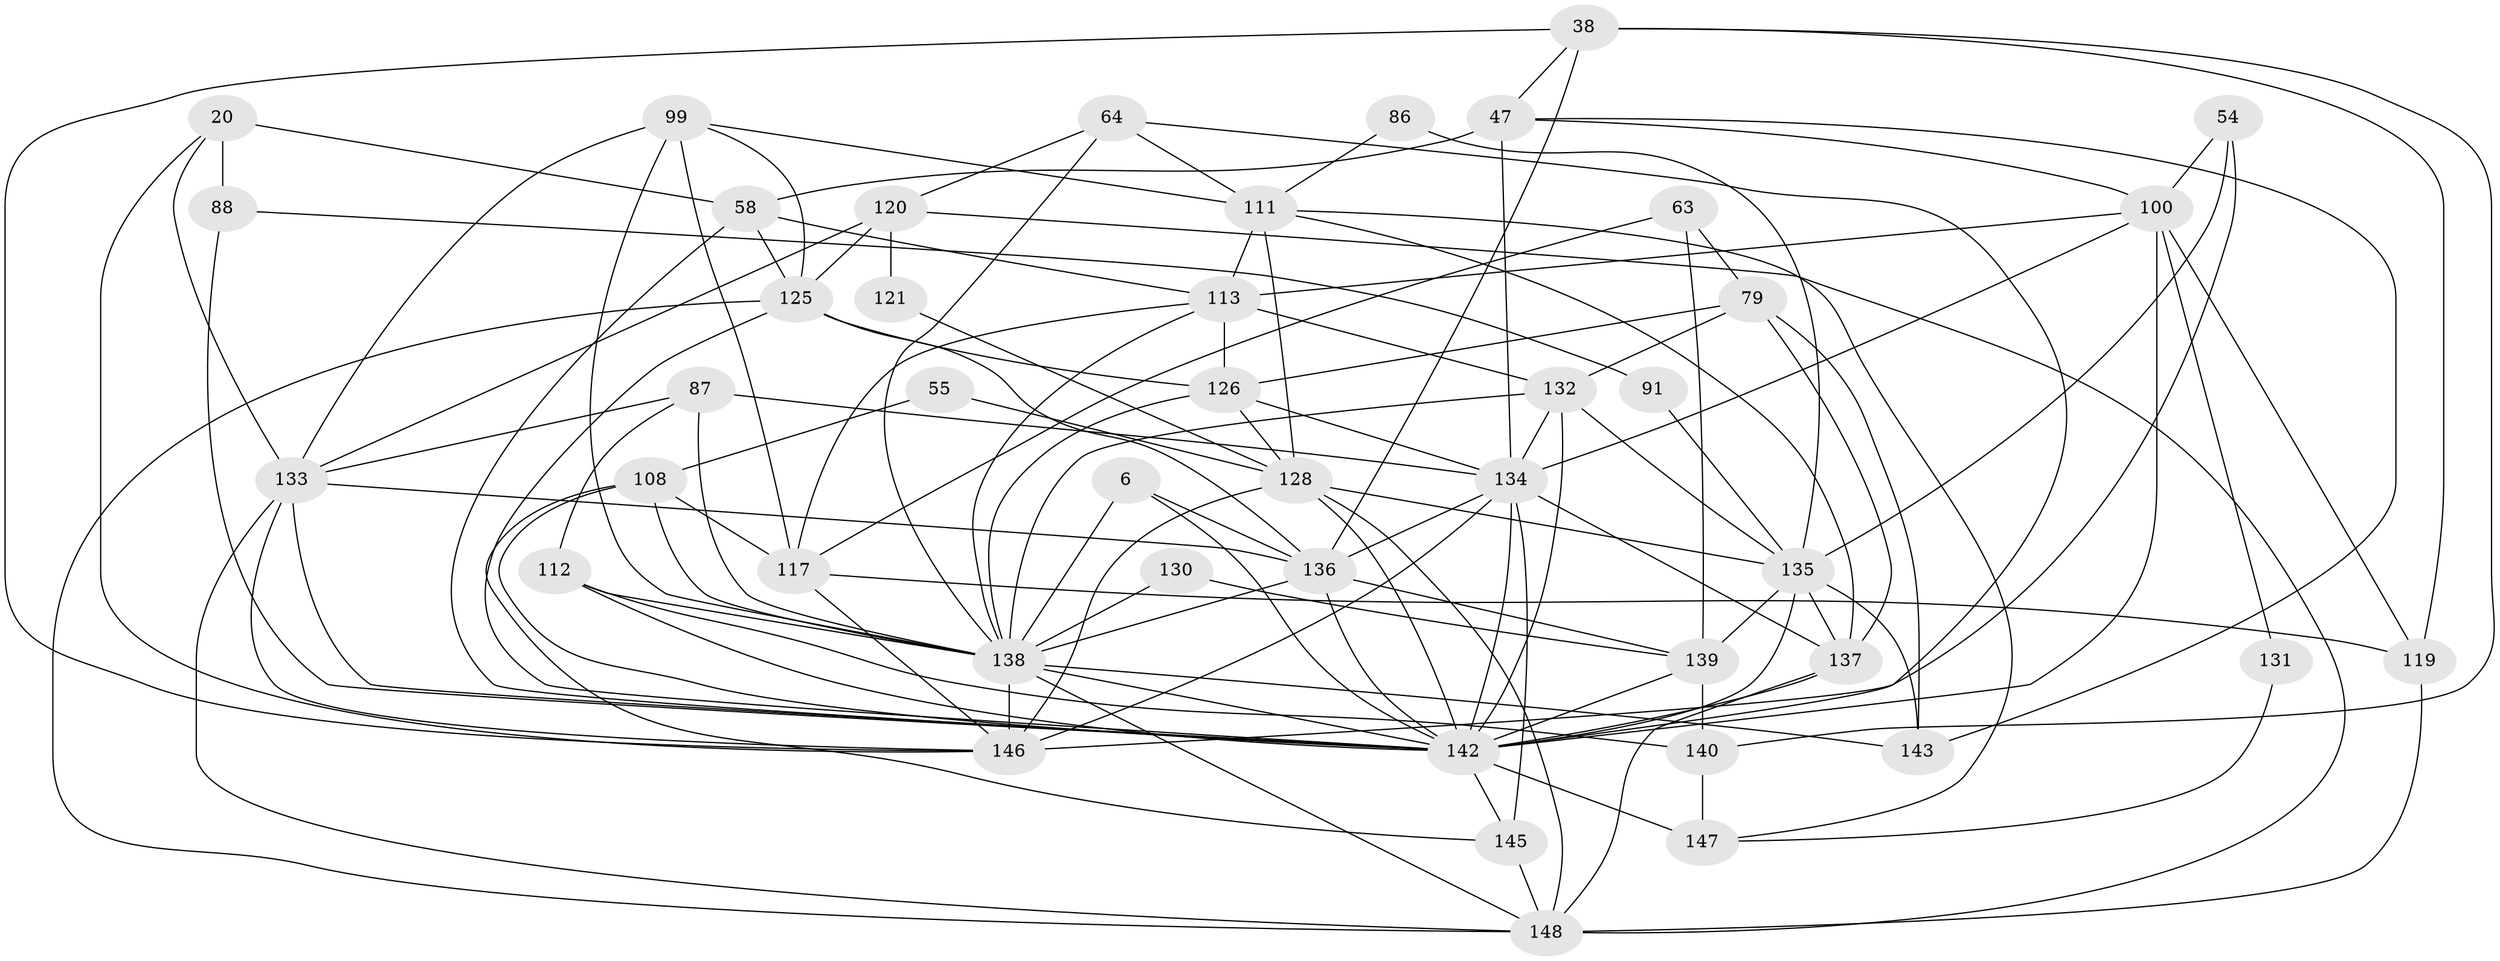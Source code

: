 // original degree distribution, {3: 0.23648648648648649, 2: 0.14864864864864866, 4: 0.2905405405405405, 6: 0.11486486486486487, 5: 0.16216216216216217, 7: 0.0472972972972973}
// Generated by graph-tools (version 1.1) at 2025/52/03/04/25 21:52:07]
// undirected, 44 vertices, 123 edges
graph export_dot {
graph [start="1"]
  node [color=gray90,style=filled];
  6;
  20 [super="+4"];
  38 [super="+2"];
  47 [super="+12"];
  54 [super="+36"];
  55;
  58;
  63;
  64 [super="+61"];
  79;
  86;
  87 [super="+49"];
  88;
  91;
  99 [super="+98+70"];
  100 [super="+42+23"];
  108 [super="+48"];
  111 [super="+17+102+84"];
  112;
  113 [super="+82+81"];
  117 [super="+14+74"];
  119 [super="+106"];
  120 [super="+50"];
  121 [super="+67"];
  125 [super="+77+115"];
  126 [super="+105"];
  128 [super="+96+59"];
  130;
  131;
  132 [super="+80+71+92"];
  133 [super="+124"];
  134 [super="+56+83"];
  135 [super="+114+129+18"];
  136 [super="+3+110"];
  137 [super="+44"];
  138 [super="+90+97"];
  139 [super="+26+7+101"];
  140;
  142 [super="+122+95+127+123+104+76+107"];
  143;
  145 [super="+24+39"];
  146 [super="+43+75"];
  147 [super="+116"];
  148 [super="+144+141"];
  6 -- 138;
  6 -- 142 [weight=2];
  6 -- 136;
  20 -- 133;
  20 -- 88 [weight=2];
  20 -- 58;
  20 -- 146;
  38 -- 140;
  38 -- 47;
  38 -- 119;
  38 -- 146;
  38 -- 136;
  47 -- 58 [weight=2];
  47 -- 134;
  47 -- 143;
  47 -- 100;
  54 -- 146;
  54 -- 100;
  54 -- 135;
  55 -- 128;
  55 -- 108;
  58 -- 125;
  58 -- 142;
  58 -- 113;
  63 -- 79;
  63 -- 139;
  63 -- 117;
  64 -- 120;
  64 -- 142;
  64 -- 111;
  64 -- 138;
  79 -- 126 [weight=2];
  79 -- 137 [weight=2];
  79 -- 143;
  79 -- 132;
  86 -- 135;
  86 -- 111;
  87 -- 112 [weight=2];
  87 -- 134 [weight=2];
  87 -- 133 [weight=2];
  87 -- 138;
  88 -- 91;
  88 -- 142;
  91 -- 135;
  99 -- 125 [weight=2];
  99 -- 117 [weight=2];
  99 -- 138 [weight=3];
  99 -- 111 [weight=2];
  99 -- 133 [weight=2];
  100 -- 131;
  100 -- 113;
  100 -- 119 [weight=2];
  100 -- 134 [weight=2];
  100 -- 142 [weight=3];
  108 -- 117 [weight=2];
  108 -- 142 [weight=3];
  108 -- 145 [weight=2];
  108 -- 138;
  111 -- 137;
  111 -- 113;
  111 -- 128;
  111 -- 147;
  112 -- 140;
  112 -- 142 [weight=2];
  112 -- 138;
  113 -- 138 [weight=2];
  113 -- 126 [weight=2];
  113 -- 132 [weight=2];
  113 -- 117;
  117 -- 119;
  117 -- 146;
  119 -- 148;
  120 -- 121 [weight=2];
  120 -- 125;
  120 -- 133 [weight=2];
  120 -- 148;
  121 -- 128 [weight=2];
  125 -- 148;
  125 -- 126;
  125 -- 142 [weight=3];
  125 -- 136;
  126 -- 134;
  126 -- 128;
  126 -- 138;
  128 -- 148 [weight=2];
  128 -- 146;
  128 -- 142 [weight=2];
  128 -- 135;
  130 -- 139;
  130 -- 138;
  131 -- 147;
  132 -- 135 [weight=2];
  132 -- 134;
  132 -- 142 [weight=2];
  132 -- 138 [weight=3];
  133 -- 142 [weight=4];
  133 -- 146;
  133 -- 148;
  133 -- 136;
  134 -- 145 [weight=3];
  134 -- 137;
  134 -- 146 [weight=2];
  134 -- 142 [weight=5];
  134 -- 136 [weight=2];
  135 -- 137 [weight=2];
  135 -- 142 [weight=5];
  135 -- 139 [weight=3];
  135 -- 143 [weight=2];
  136 -- 139;
  136 -- 142;
  136 -- 138;
  137 -- 148 [weight=2];
  137 -- 142;
  138 -- 148 [weight=3];
  138 -- 142;
  138 -- 146 [weight=4];
  138 -- 143;
  139 -- 140 [weight=2];
  139 -- 142;
  140 -- 147 [weight=2];
  142 -- 147 [weight=3];
  142 -- 145;
  145 -- 148;
}
